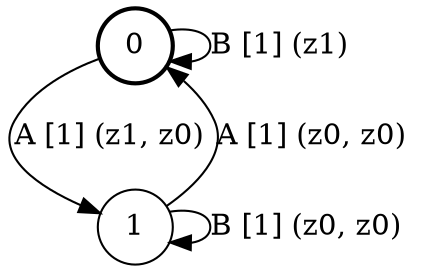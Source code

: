 # generated file, don't try to modify
# command: dot -Tpng <filename> > tree.png
digraph Automaton {
    node [shape = circle];
    0 [style = "bold"];
    0 -> 1 [label = "A [1] (z1, z0) "];
    0 -> 0 [label = "B [1] (z1) "];
    1 -> 0 [label = "A [1] (z0, z0) "];
    1 -> 1 [label = "B [1] (z0, z0) "];
}
